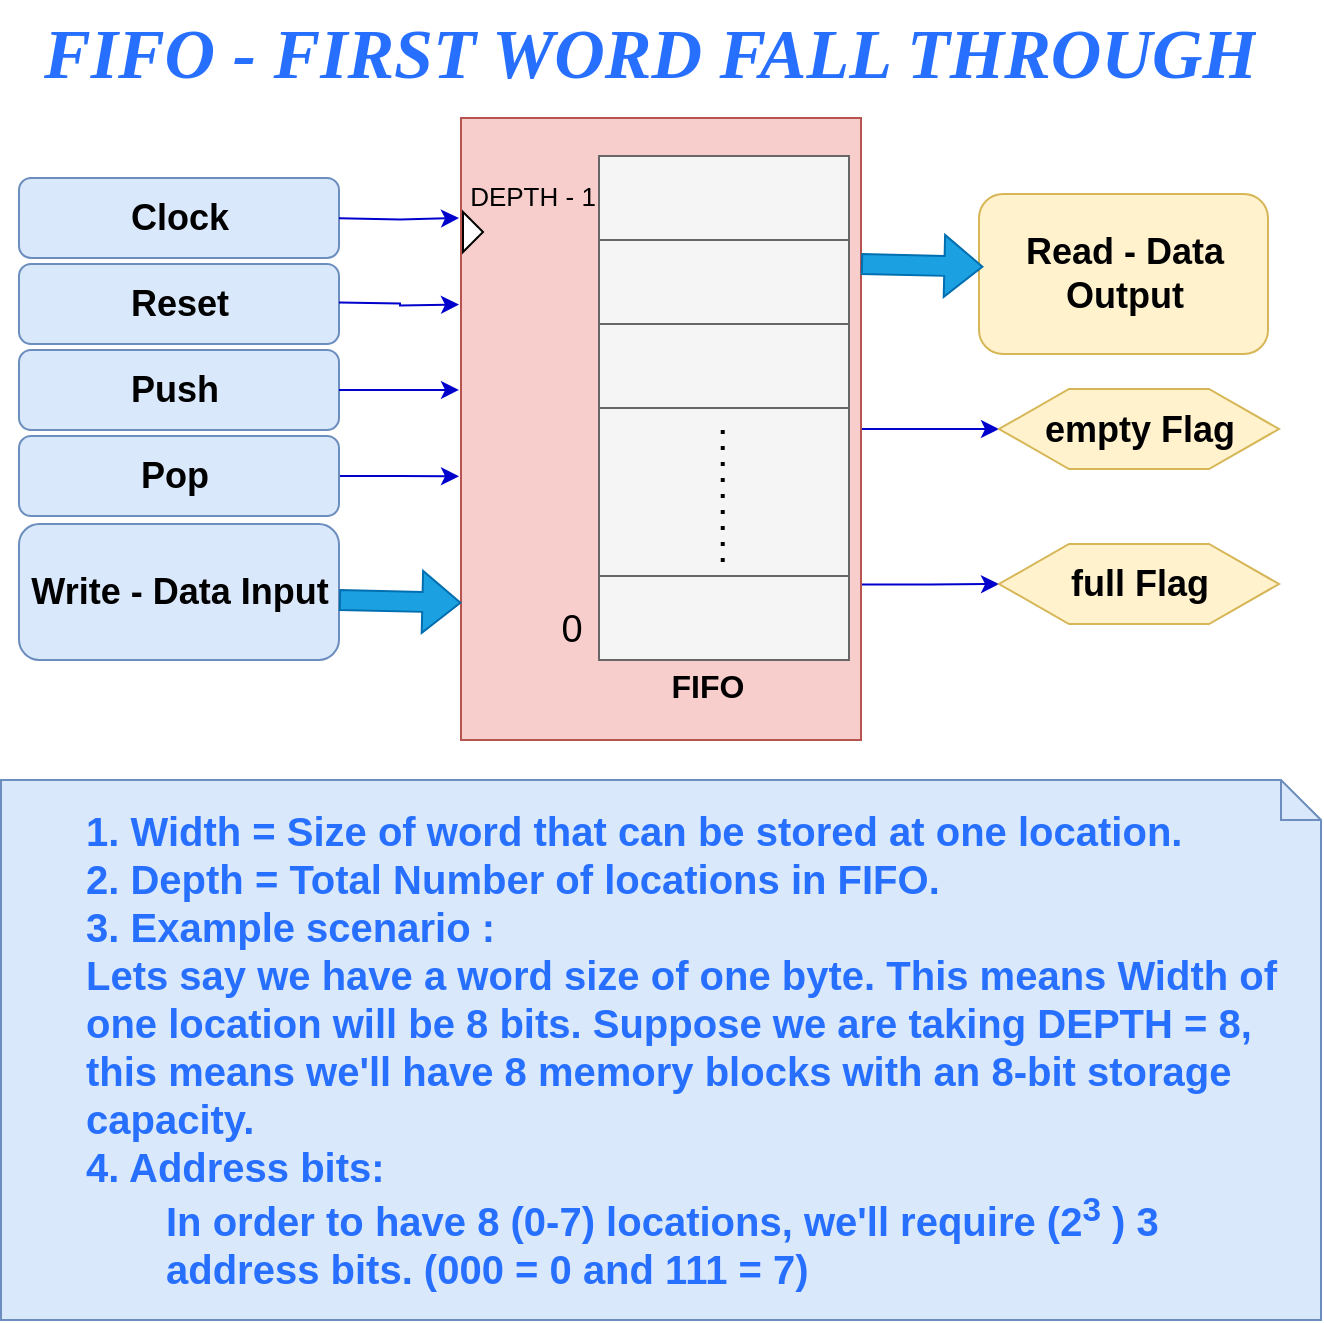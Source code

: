 <mxfile version="28.0.9">
  <diagram name="FIFO Design" id="eZwYhmabo3LyxLv0LXHv">
    <mxGraphModel dx="1585" dy="860" grid="1" gridSize="10" guides="1" tooltips="1" connect="1" arrows="1" fold="1" page="1" pageScale="1" pageWidth="850" pageHeight="1100" math="0" shadow="0">
      <root>
        <mxCell id="0" />
        <mxCell id="1" parent="0" />
        <mxCell id="vhg_nTv88DcxzK0JH_yl-33" style="edgeStyle=orthogonalEdgeStyle;rounded=0;orthogonalLoop=1;jettySize=auto;html=1;exitX=1;exitY=0.75;exitDx=0;exitDy=0;entryX=0;entryY=0.5;entryDx=0;entryDy=0;strokeColor=#0000CC;" edge="1" parent="1" source="vhg_nTv88DcxzK0JH_yl-30" target="vhg_nTv88DcxzK0JH_yl-12">
          <mxGeometry relative="1" as="geometry" />
        </mxCell>
        <mxCell id="vhg_nTv88DcxzK0JH_yl-34" style="edgeStyle=orthogonalEdgeStyle;rounded=0;orthogonalLoop=1;jettySize=auto;html=1;exitX=1;exitY=0.5;exitDx=0;exitDy=0;entryX=0;entryY=0.5;entryDx=0;entryDy=0;strokeColor=#0000CC;" edge="1" parent="1" source="vhg_nTv88DcxzK0JH_yl-30" target="vhg_nTv88DcxzK0JH_yl-11">
          <mxGeometry relative="1" as="geometry" />
        </mxCell>
        <mxCell id="vhg_nTv88DcxzK0JH_yl-30" value="&#xa;&lt;span style=&quot;color: rgb(0, 0, 0); font-family: Helvetica; font-size: 12px; font-style: normal; font-variant-ligatures: normal; font-variant-caps: normal; font-weight: 400; letter-spacing: normal; orphans: 2; text-align: center; text-indent: 0px; text-transform: none; widows: 2; word-spacing: 0px; -webkit-text-stroke-width: 0px; white-space: normal; background-color: rgb(236, 236, 236); text-decoration-thickness: initial; text-decoration-style: initial; text-decoration-color: initial; display: inline !important; float: none;&quot;&gt;0x00&lt;/span&gt;&#xa;&#xa;" style="rounded=0;whiteSpace=wrap;html=1;fillColor=#f8cecc;strokeColor=#b85450;" vertex="1" parent="1">
          <mxGeometry x="316.5" y="79" width="200" height="311" as="geometry" />
        </mxCell>
        <mxCell id="vhg_nTv88DcxzK0JH_yl-2" value="&lt;font style=&quot;font-size: 18px;&quot;&gt;&lt;b&gt;Clock&lt;/b&gt;&lt;/font&gt;" style="shape=rectangle;rounded=1;whiteSpace=wrap;html=1;fillColor=#dae8fc;strokeColor=#6c8ebf;" vertex="1" parent="1">
          <mxGeometry x="95.5" y="109" width="160" height="40" as="geometry" />
        </mxCell>
        <mxCell id="vhg_nTv88DcxzK0JH_yl-3" value="&lt;font style=&quot;font-size: 18px;&quot;&gt;&lt;b&gt;Reset&lt;/b&gt;&lt;/font&gt;" style="shape=rectangle;rounded=1;whiteSpace=wrap;html=1;fillColor=#dae8fc;strokeColor=#6c8ebf;" vertex="1" parent="1">
          <mxGeometry x="95.5" y="152" width="160" height="40" as="geometry" />
        </mxCell>
        <mxCell id="vhg_nTv88DcxzK0JH_yl-4" value="&lt;font style=&quot;font-size: 18px;&quot;&gt;&lt;b&gt;Push&amp;nbsp;&lt;/b&gt;&lt;/font&gt;" style="shape=rectangle;rounded=1;whiteSpace=wrap;html=1;fillColor=#dae8fc;strokeColor=#6c8ebf;" vertex="1" parent="1">
          <mxGeometry x="95.5" y="195" width="160" height="40" as="geometry" />
        </mxCell>
        <mxCell id="vhg_nTv88DcxzK0JH_yl-32" style="edgeStyle=orthogonalEdgeStyle;rounded=0;orthogonalLoop=1;jettySize=auto;html=1;exitX=1;exitY=0.5;exitDx=0;exitDy=0;strokeColor=#0000CC;" edge="1" parent="1" source="vhg_nTv88DcxzK0JH_yl-5">
          <mxGeometry relative="1" as="geometry">
            <mxPoint x="315.5" y="258.14" as="targetPoint" />
          </mxGeometry>
        </mxCell>
        <mxCell id="vhg_nTv88DcxzK0JH_yl-5" value="&lt;font style=&quot;font-size: 18px;&quot;&gt;&lt;b&gt;Pop&amp;nbsp;&lt;/b&gt;&lt;/font&gt;" style="shape=rectangle;rounded=1;whiteSpace=wrap;html=1;fillColor=#dae8fc;strokeColor=#6c8ebf;" vertex="1" parent="1">
          <mxGeometry x="95.5" y="238" width="160" height="40" as="geometry" />
        </mxCell>
        <mxCell id="vhg_nTv88DcxzK0JH_yl-6" value="&lt;font style=&quot;font-size: 18px;&quot;&gt;&lt;b&gt;Write - Data Input&lt;/b&gt;&lt;/font&gt;" style="shape=rectangle;rounded=1;whiteSpace=wrap;html=1;fillColor=#dae8fc;strokeColor=#6c8ebf;" vertex="1" parent="1">
          <mxGeometry x="95.5" y="282" width="160" height="68" as="geometry" />
        </mxCell>
        <mxCell id="vhg_nTv88DcxzK0JH_yl-10" value="&lt;font style=&quot;font-size: 18px;&quot;&gt;&lt;b&gt;Read - Data Output&lt;/b&gt;&lt;/font&gt;" style="shape=rectangle;rounded=1;whiteSpace=wrap;html=1;fillColor=#fff2cc;strokeColor=#d6b656;" vertex="1" parent="1">
          <mxGeometry x="575.5" y="117" width="144.5" height="80" as="geometry" />
        </mxCell>
        <mxCell id="vhg_nTv88DcxzK0JH_yl-11" value="&lt;font style=&quot;font-size: 18px;&quot;&gt;&lt;b&gt;empty Flag&lt;/b&gt;&lt;/font&gt;" style="shape=hexagon;whiteSpace=wrap;html=1;fillColor=#fff2cc;strokeColor=#d6b656;" vertex="1" parent="1">
          <mxGeometry x="585.5" y="214.5" width="140" height="40" as="geometry" />
        </mxCell>
        <mxCell id="vhg_nTv88DcxzK0JH_yl-12" value="&lt;b&gt;&lt;font style=&quot;font-size: 18px;&quot;&gt;full Flag&lt;/font&gt;&lt;/b&gt;" style="shape=hexagon;whiteSpace=wrap;html=1;fillColor=#fff2cc;strokeColor=#d6b656;" vertex="1" parent="1">
          <mxGeometry x="585.5" y="292" width="140" height="40" as="geometry" />
        </mxCell>
        <mxCell id="vhg_nTv88DcxzK0JH_yl-14" value="" style="shape=flexArrow;endArrow=classic;html=1;rounded=0;entryX=0.006;entryY=0.809;entryDx=0;entryDy=0;entryPerimeter=0;fillColor=#1ba1e2;strokeColor=#006EAF;" edge="1" parent="1">
          <mxGeometry width="50" height="50" relative="1" as="geometry">
            <mxPoint x="255.5" y="320" as="sourcePoint" />
            <mxPoint x="316.7" y="321.374" as="targetPoint" />
          </mxGeometry>
        </mxCell>
        <mxCell id="vhg_nTv88DcxzK0JH_yl-16" style="edgeStyle=orthogonalEdgeStyle;rounded=0;orthogonalLoop=1;jettySize=auto;html=1;exitX=1;exitY=0.5;exitDx=0;exitDy=0;entryX=0;entryY=0.437;entryDx=0;entryDy=0;entryPerimeter=0;strokeColor=#0000CC;" edge="1" parent="1" source="vhg_nTv88DcxzK0JH_yl-4">
          <mxGeometry relative="1" as="geometry">
            <mxPoint x="315.5" y="214.982" as="targetPoint" />
          </mxGeometry>
        </mxCell>
        <mxCell id="vhg_nTv88DcxzK0JH_yl-21" style="edgeStyle=orthogonalEdgeStyle;rounded=0;orthogonalLoop=1;jettySize=auto;html=1;exitX=1;exitY=0.5;exitDx=0;exitDy=0;strokeColor=#0000CC;" edge="1" parent="1">
          <mxGeometry relative="1" as="geometry">
            <mxPoint x="255.5" y="171.24" as="sourcePoint" />
            <mxPoint x="315.5" y="172.24" as="targetPoint" />
          </mxGeometry>
        </mxCell>
        <mxCell id="vhg_nTv88DcxzK0JH_yl-22" style="edgeStyle=orthogonalEdgeStyle;rounded=0;orthogonalLoop=1;jettySize=auto;html=1;exitX=1;exitY=0.5;exitDx=0;exitDy=0;strokeColor=#0000CC;" edge="1" parent="1">
          <mxGeometry relative="1" as="geometry">
            <mxPoint x="255.5" y="129.15" as="sourcePoint" />
            <mxPoint x="315.5" y="129" as="targetPoint" />
          </mxGeometry>
        </mxCell>
        <mxCell id="vhg_nTv88DcxzK0JH_yl-23" value="" style="rounded=0;whiteSpace=wrap;html=1;fillColor=#f5f5f5;strokeColor=#666666;fontColor=#333333;" vertex="1" parent="1">
          <mxGeometry x="385.5" y="98" width="125" height="250" as="geometry" />
        </mxCell>
        <mxCell id="vhg_nTv88DcxzK0JH_yl-24" value="" style="triangle;whiteSpace=wrap;html=1;" vertex="1" parent="1">
          <mxGeometry x="317.5" y="126" width="10" height="20" as="geometry" />
        </mxCell>
        <mxCell id="vhg_nTv88DcxzK0JH_yl-25" value="" style="rounded=0;whiteSpace=wrap;html=1;fillColor=#f5f5f5;fontColor=#333333;strokeColor=#666666;" vertex="1" parent="1">
          <mxGeometry x="385.5" y="308" width="125" height="42" as="geometry" />
        </mxCell>
        <mxCell id="vhg_nTv88DcxzK0JH_yl-28" value="" style="rounded=0;whiteSpace=wrap;html=1;fillColor=#f5f5f5;fontColor=#333333;strokeColor=#666666;" vertex="1" parent="1">
          <mxGeometry x="385.5" y="182" width="125" height="42" as="geometry" />
        </mxCell>
        <mxCell id="vhg_nTv88DcxzK0JH_yl-29" value="" style="rounded=0;whiteSpace=wrap;html=1;strokeColor=#666666;fillColor=#f5f5f5;fontColor=#333333;" vertex="1" parent="1">
          <mxGeometry x="385.5" y="140" width="125" height="42" as="geometry" />
        </mxCell>
        <mxCell id="vhg_nTv88DcxzK0JH_yl-31" value="&lt;font style=&quot;font-size: 16px;&quot;&gt;&lt;b&gt;FIFO&lt;/b&gt;&lt;/font&gt;" style="text;html=1;align=center;verticalAlign=middle;whiteSpace=wrap;rounded=0;" vertex="1" parent="1">
          <mxGeometry x="410" y="348" width="60" height="30" as="geometry" />
        </mxCell>
        <mxCell id="vhg_nTv88DcxzK0JH_yl-36" value="" style="endArrow=none;dashed=1;html=1;dashPattern=1 3;strokeWidth=2;rounded=0;" edge="1" parent="1">
          <mxGeometry width="50" height="50" relative="1" as="geometry">
            <mxPoint x="447.37" y="301" as="sourcePoint" />
            <mxPoint x="447.37" y="231" as="targetPoint" />
          </mxGeometry>
        </mxCell>
        <mxCell id="vhg_nTv88DcxzK0JH_yl-38" value="&lt;blockquote style=&quot;margin: 0 0 0 40px; border: none; padding: 0px;&quot;&gt;&lt;div style=&quot;&quot;&gt;&lt;b style=&quot;color: light-dark(rgb(39, 111, 255), rgb(88, 150, 255)); background-color: transparent;&quot;&gt;&lt;font style=&quot;font-size: 20px;&quot;&gt;1. Width = Size of word that can be stored at one location.&lt;/font&gt;&lt;/b&gt;&lt;/div&gt;&lt;div style=&quot;&quot;&gt;&lt;font style=&quot;color: rgb(39, 111, 255); font-size: 20px;&quot;&gt;&lt;b&gt;2. Depth = Total Number of locations in FIFO.&lt;/b&gt;&lt;/font&gt;&lt;/div&gt;&lt;div style=&quot;&quot;&gt;&lt;font style=&quot;color: rgb(39, 111, 255); font-size: 20px;&quot;&gt;&lt;b&gt;3. Example scenario :&amp;nbsp;&lt;/b&gt;&lt;/font&gt;&lt;/div&gt;&lt;/blockquote&gt;&lt;blockquote style=&quot;margin: 0 0 0 40px; border: none; padding: 0px;&quot;&gt;&lt;div style=&quot;&quot;&gt;&lt;font style=&quot;color: rgb(39, 111, 255); font-size: 20px;&quot;&gt;&lt;b style=&quot;background-color: transparent;&quot;&gt;Lets say we have a word size of one byte. This means Width of one location will be 8 bits. Suppose&lt;/b&gt;&lt;span style=&quot;background-color: transparent;&quot;&gt;&lt;b&gt;&amp;nbsp;we are taking DEPTH = 8, this means we&#39;ll have 8 memory blocks with an 8-bit&lt;/b&gt;&lt;/span&gt;&lt;b style=&quot;background-color: transparent;&quot;&gt;&amp;nbsp;storage capacity.&amp;nbsp;&lt;/b&gt;&lt;/font&gt;&lt;/div&gt;&lt;/blockquote&gt;&lt;blockquote style=&quot;margin: 0 0 0 40px; border: none; padding: 0px;&quot;&gt;&lt;div style=&quot;&quot;&gt;&lt;b style=&quot;background-color: transparent;&quot;&gt;&lt;font style=&quot;color: rgb(39, 111, 255); font-size: 20px;&quot;&gt;4. Address bits:&lt;/font&gt;&lt;/b&gt;&lt;/div&gt;&lt;blockquote style=&quot;margin: 0 0 0 40px; border: none; padding: 0px;&quot;&gt;&lt;div style=&quot;&quot;&gt;&lt;b style=&quot;background-color: transparent;&quot;&gt;&lt;font style=&quot;color: rgb(39, 111, 255); font-size: 20px;&quot;&gt;In order to have 8 (0-7) locations, we&#39;ll require (2&lt;sup style=&quot;&quot;&gt;3&lt;/sup&gt;&amp;nbsp;) 3 address bits. (000 = 0 and 111 = 7)&lt;/font&gt;&lt;/b&gt;&lt;/div&gt;&lt;/blockquote&gt;&lt;/blockquote&gt;" style="shape=note;size=20;whiteSpace=wrap;html=1;align=left;strokeColor=#6c8ebf;fillColor=#dae8fc;verticalAlign=middle;" vertex="1" parent="1">
          <mxGeometry x="86.5" y="410" width="660" height="270" as="geometry" />
        </mxCell>
        <mxCell id="vhg_nTv88DcxzK0JH_yl-39" value="" style="shape=flexArrow;endArrow=classic;html=1;rounded=0;entryX=0.006;entryY=0.809;entryDx=0;entryDy=0;entryPerimeter=0;fillColor=#1ba1e2;strokeColor=#006EAF;" edge="1" parent="1">
          <mxGeometry width="50" height="50" relative="1" as="geometry">
            <mxPoint x="516.5" y="152" as="sourcePoint" />
            <mxPoint x="577.7" y="153.374" as="targetPoint" />
          </mxGeometry>
        </mxCell>
        <mxCell id="vhg_nTv88DcxzK0JH_yl-40" value="&lt;font style=&quot;font-size: 19px;&quot;&gt;0&lt;/font&gt;" style="text;html=1;align=center;verticalAlign=middle;whiteSpace=wrap;rounded=0;strokeWidth=5;" vertex="1" parent="1">
          <mxGeometry x="356.5" y="320" width="30" height="30" as="geometry" />
        </mxCell>
        <mxCell id="vhg_nTv88DcxzK0JH_yl-41" value="&lt;font style=&quot;font-size: 13px;&quot;&gt;DEPTH - 1&lt;/font&gt;" style="text;html=1;align=center;verticalAlign=middle;whiteSpace=wrap;rounded=0;" vertex="1" parent="1">
          <mxGeometry x="317.5" y="109" width="69" height="17" as="geometry" />
        </mxCell>
        <mxCell id="vhg_nTv88DcxzK0JH_yl-42" value="&lt;h1 style=&quot;margin-top: 0px;&quot;&gt;&lt;font face=&quot;Times New Roman&quot; style=&quot;font-size: 35px; color: rgb(39, 111, 255);&quot;&gt;&lt;i style=&quot;&quot;&gt;FIFO - FIRST WORD FALL THROUGH&lt;/i&gt;&lt;/font&gt;&lt;/h1&gt;" style="text;html=1;whiteSpace=wrap;overflow=hidden;rounded=0;" vertex="1" parent="1">
          <mxGeometry x="106" y="20" width="639" height="40" as="geometry" />
        </mxCell>
      </root>
    </mxGraphModel>
  </diagram>
</mxfile>
